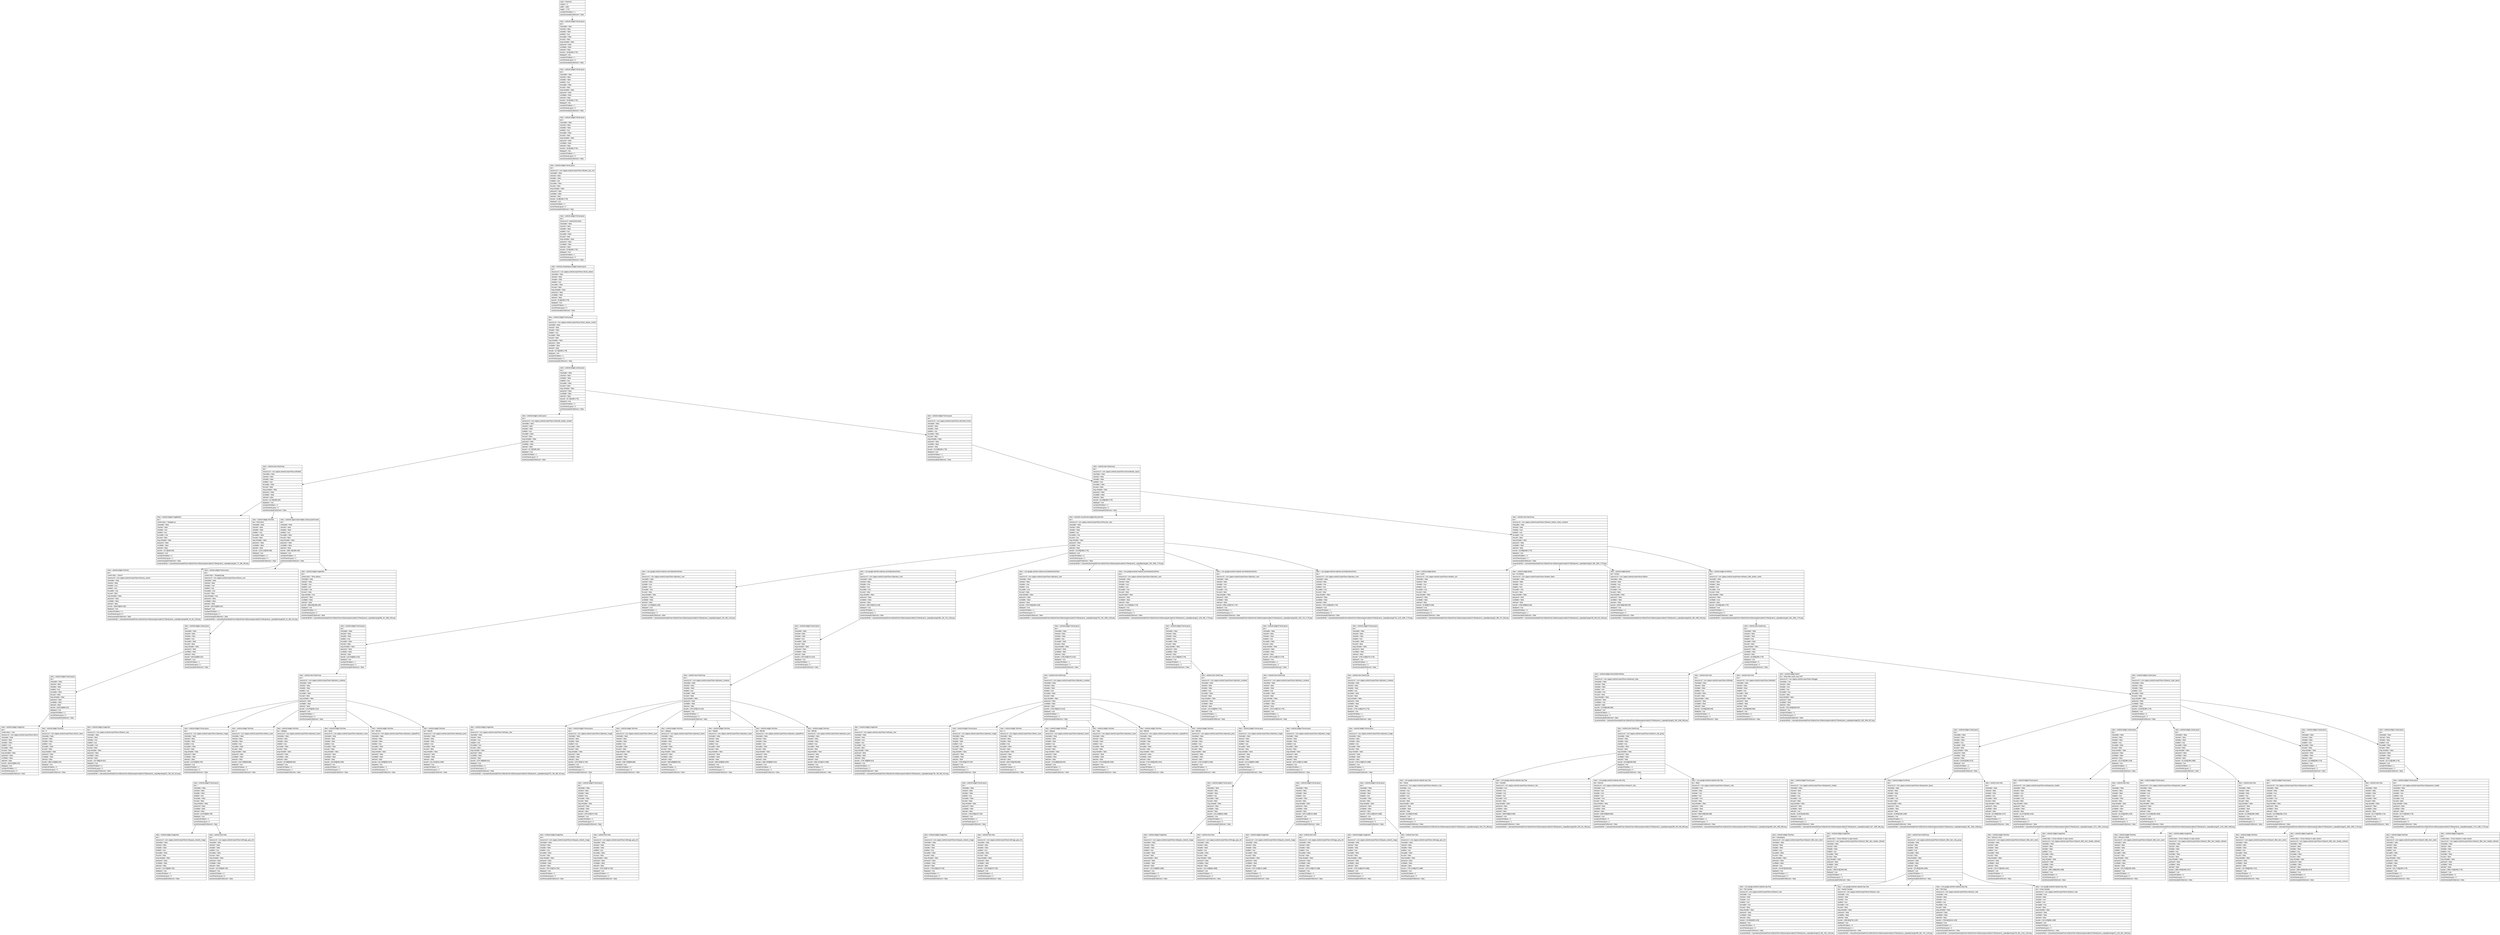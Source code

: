 digraph Layout {

	node [shape=record fontname=Arial];

	0	[label="{class = hierarchy\l|rotation = 0\l|width = 1080\l|height = 1776\l|numberOfChildren = 1\l|eventGeneratedOnElement = false \l}"]
	1	[label="{class = android.widget.FrameLayout\l|text = \l|checkable = false\l|checked = false\l|clickable = false\l|enabled = true\l|focusable = false\l|focused = false\l|long-clickable = false\l|password = false\l|scrollable = false\l|selected = false\l|bounds = [0,0][1080,1776]\l|displayed = true\l|numberOfChildren = 1\l|numInParentLayout = 0\l|eventGeneratedOnElement = false \l}"]
	2	[label="{class = android.widget.FrameLayout\l|text = \l|checkable = false\l|checked = false\l|clickable = false\l|enabled = true\l|focusable = false\l|focused = false\l|long-clickable = false\l|password = false\l|scrollable = false\l|selected = false\l|bounds = [0,0][1080,1776]\l|displayed = true\l|numberOfChildren = 1\l|numInParentLayout = 0\l|eventGeneratedOnElement = false \l}"]
	3	[label="{class = android.widget.FrameLayout\l|text = \l|checkable = false\l|checked = false\l|clickable = false\l|enabled = true\l|focusable = false\l|focused = false\l|long-clickable = false\l|password = false\l|scrollable = false\l|selected = false\l|bounds = [0,0][1080,1776]\l|displayed = true\l|numberOfChildren = 1\l|numInParentLayout = 0\l|eventGeneratedOnElement = false \l}"]
	4	[label="{class = android.widget.FrameLayout\l|text = \l|resource-id = com.zappos.android.sixpmFlavor:id/action_bar_root\l|checkable = false\l|checked = false\l|clickable = false\l|enabled = true\l|focusable = false\l|focused = false\l|long-clickable = false\l|password = false\l|scrollable = false\l|selected = false\l|bounds = [0,0][1080,1776]\l|displayed = true\l|numberOfChildren = 1\l|numInParentLayout = 0\l|eventGeneratedOnElement = false \l}"]
	5	[label="{class = android.widget.FrameLayout\l|text = \l|resource-id = android:id/content\l|checkable = false\l|checked = false\l|clickable = false\l|enabled = true\l|focusable = false\l|focused = false\l|long-clickable = false\l|password = false\l|scrollable = false\l|selected = false\l|bounds = [0,0][1080,1776]\l|displayed = true\l|numberOfChildren = 1\l|numInParentLayout = 0\l|eventGeneratedOnElement = false \l}"]
	6	[label="{class = androidx.drawerlayout.widget.DrawerLayout\l|text = \l|resource-id = com.zappos.android.sixpmFlavor:id/cart_drawer\l|checkable = false\l|checked = false\l|clickable = false\l|enabled = true\l|focusable = false\l|focused = false\l|long-clickable = false\l|password = false\l|scrollable = false\l|selected = false\l|bounds = [0,0][1080,1776]\l|displayed = true\l|numberOfChildren = 1\l|numInParentLayout = 0\l|eventGeneratedOnElement = false \l}"]
	7	[label="{class = android.widget.FrameLayout\l|text = \l|resource-id = com.zappos.android.sixpmFlavor:id/cart_drawer_content\l|checkable = false\l|checked = false\l|clickable = false\l|enabled = true\l|focusable = false\l|focused = false\l|long-clickable = false\l|password = false\l|scrollable = false\l|selected = false\l|bounds = [0,72][1080,1776]\l|displayed = true\l|numberOfChildren = 1\l|numInParentLayout = 0\l|eventGeneratedOnElement = false \l}"]
	8	[label="{class = android.widget.LinearLayout\l|text = \l|checkable = false\l|checked = false\l|clickable = false\l|enabled = true\l|focusable = false\l|focused = false\l|long-clickable = false\l|password = false\l|scrollable = false\l|selected = false\l|bounds = [0,72][1080,1776]\l|displayed = true\l|numberOfChildren = 2\l|numInParentLayout = 0\l|eventGeneratedOnElement = false \l}"]
	9	[label="{class = android.widget.LinearLayout\l|text = \l|resource-id = com.zappos.android.sixpmFlavor:id/simple_toolbar_includer\l|checkable = false\l|checked = false\l|clickable = false\l|enabled = true\l|focusable = false\l|focused = false\l|long-clickable = false\l|password = false\l|scrollable = false\l|selected = false\l|bounds = [0,72][1080,240]\l|displayed = true\l|numberOfChildren = 1\l|numInParentLayout = 0\l|eventGeneratedOnElement = false \l}"]
	10	[label="{class = android.widget.FrameLayout\l|text = \l|resource-id = com.zappos.android.sixpmFlavor:id/content_frame\l|checkable = false\l|checked = false\l|clickable = false\l|enabled = true\l|focusable = false\l|focused = false\l|long-clickable = false\l|password = false\l|scrollable = false\l|selected = false\l|bounds = [0,240][1080,1776]\l|displayed = true\l|numberOfChildren = 1\l|numInParentLayout = 0\l|eventGeneratedOnElement = false \l}"]
	11	[label="{class = android.view.ViewGroup\l|text = \l|resource-id = com.zappos.android.sixpmFlavor:id/toolbar\l|checkable = false\l|checked = false\l|clickable = false\l|enabled = true\l|focusable = false\l|focused = false\l|long-clickable = false\l|password = false\l|scrollable = false\l|selected = false\l|bounds = [0,72][1080,240]\l|displayed = true\l|numberOfChildren = 3\l|numInParentLayout = 0\l|eventGeneratedOnElement = false \l}"]
	12	[label="{class = android.view.ViewGroup\l|text = \l|resource-id = com.zappos.android.sixpmFlavor:id/coordinator_layout\l|checkable = false\l|checked = false\l|clickable = false\l|enabled = true\l|focusable = false\l|focused = false\l|long-clickable = false\l|password = false\l|scrollable = false\l|selected = false\l|bounds = [0,240][1080,1776]\l|displayed = true\l|numberOfChildren = 2\l|numInParentLayout = 0\l|eventGeneratedOnElement = false \l}"]
	13	[label="{class = android.widget.ImageButton\l|text = \l|content-desc = Navigate up\l|checkable = false\l|checked = false\l|clickable = true\l|enabled = true\l|focusable = true\l|focused = false\l|long-clickable = false\l|password = false\l|scrollable = false\l|selected = false\l|bounds = [0,72][168,240]\l|displayed = true\l|numberOfChildren = 0\l|numInParentLayout = 0\l|eventGeneratedOnElement = false \l|screenshotPath = \Users\arthu\Downloads\Final-Artifacts\Final-Artifacts\output\models\15-Filter\dynamic_output\6pm/pngs/0_72_168_240.png\l}"]
	14	[label="{class = android.widget.TextView\l|text = 9110 items\l|checkable = false\l|checked = false\l|clickable = false\l|enabled = true\l|focusable = false\l|focused = false\l|long-clickable = false\l|password = false\l|scrollable = false\l|selected = false\l|bounds = [216,123][456,188]\l|displayed = true\l|numberOfChildren = 0\l|numInParentLayout = 0\l|eventGeneratedOnElement = false \l}"]
	15	[label="{class = androidx.appcompat.widget.LinearLayoutCompat\l|text = \l|checkable = false\l|checked = false\l|clickable = false\l|enabled = true\l|focusable = false\l|focused = false\l|long-clickable = false\l|password = false\l|scrollable = false\l|selected = false\l|bounds = [666,72][1080,240]\l|displayed = true\l|numberOfChildren = 3\l|numInParentLayout = 0\l|eventGeneratedOnElement = false \l}"]
	16	[label="{class = androidx.recyclerview.widget.RecyclerView\l|text = \l|resource-id = com.zappos.android.sixpmFlavor:id/recycler_view\l|checkable = false\l|checked = false\l|clickable = false\l|enabled = true\l|focusable = true\l|focused = true\l|long-clickable = false\l|password = false\l|scrollable = true\l|selected = false\l|bounds = [0,240][1080,1776]\l|displayed = true\l|numberOfChildren = 6\l|numInParentLayout = 0\l|eventGeneratedOnElement = false \l|screenshotPath = \Users\arthu\Downloads\Final-Artifacts\Final-Artifacts\output\models\15-Filter\dynamic_output\6pm/pngs/0_240_1080_1776.png\l}"]
	17	[label="{class = android.view.ViewGroup\l|text = \l|resource-id = com.zappos.android.sixpmFlavor:id/search_bottom_sheet_container\l|checkable = false\l|checked = false\l|clickable = true\l|enabled = true\l|focusable = true\l|focused = false\l|long-clickable = false\l|password = false\l|scrollable = false\l|selected = false\l|bounds = [0,396][1080,1776]\l|displayed = true\l|numberOfChildren = 4\l|numInParentLayout = 0\l|eventGeneratedOnElement = false \l|screenshotPath = \Users\arthu\Downloads\Final-Artifacts\Final-Artifacts\output\models\15-Filter\dynamic_output\6pm/pngs/0_396_1080_1776.png\l}"]
	18	[label="{class = android.widget.TextView\l|text = \l|content-desc = Search\l|resource-id = com.zappos.android.sixpmFlavor:id/menu_search\l|checkable = false\l|checked = false\l|clickable = true\l|enabled = true\l|focusable = true\l|focused = false\l|long-clickable = false\l|password = false\l|scrollable = false\l|selected = false\l|bounds = [666,84][810,228]\l|displayed = true\l|numberOfChildren = 0\l|numInParentLayout = 0\l|eventGeneratedOnElement = false \l|screenshotPath = \Users\arthu\Downloads\Final-Artifacts\Final-Artifacts\output\models\15-Filter\dynamic_output\6pm/pngs/666_84_810_228.png\l}"]
	19	[label="{class = android.widget.FrameLayout\l|text = \l|content-desc = Shopping bag\l|resource-id = com.zappos.android.sixpmFlavor:id/menu_cart\l|checkable = false\l|checked = false\l|clickable = true\l|enabled = true\l|focusable = true\l|focused = false\l|long-clickable = true\l|password = false\l|scrollable = false\l|selected = false\l|bounds = [810,81][960,231]\l|displayed = true\l|numberOfChildren = 1\l|numInParentLayout = 0\l|eventGeneratedOnElement = false \l|screenshotPath = \Users\arthu\Downloads\Final-Artifacts\Final-Artifacts\output\models\15-Filter\dynamic_output\6pm/pngs/810_81_960_231.png\l}"]
	20	[label="{class = android.widget.ImageView\l|text = \l|content-desc = More options\l|checkable = false\l|checked = false\l|clickable = true\l|enabled = true\l|focusable = true\l|focused = false\l|long-clickable = true\l|password = false\l|scrollable = false\l|selected = false\l|bounds = [960,84][1080,228]\l|displayed = true\l|numberOfChildren = 0\l|numInParentLayout = 0\l|eventGeneratedOnElement = false \l|screenshotPath = \Users\arthu\Downloads\Final-Artifacts\Final-Artifacts\output\models\15-Filter\dynamic_output\6pm/pngs/960_84_1080_228.png\l}"]
	21	[label="{class = com.google.android.material.card.MaterialCardView\l|text = \l|resource-id = com.zappos.android.sixpmFlavor:id/product_card\l|checkable = false\l|checked = false\l|clickable = true\l|enabled = true\l|focusable = true\l|focused = false\l|long-clickable = false\l|password = false\l|scrollable = false\l|selected = false\l|bounds = [0,240][360,1135]\l|displayed = true\l|numberOfChildren = 1\l|numInParentLayout = 0\l|eventGeneratedOnElement = false \l|screenshotPath = \Users\arthu\Downloads\Final-Artifacts\Final-Artifacts\output\models\15-Filter\dynamic_output\6pm/pngs/0_240_360_1135.png\l}"]
	22	[label="{class = com.google.android.material.card.MaterialCardView\l|text = \l|resource-id = com.zappos.android.sixpmFlavor:id/product_card\l|checkable = false\l|checked = false\l|clickable = true\l|enabled = true\l|focusable = true\l|focused = false\l|long-clickable = false\l|password = false\l|scrollable = false\l|selected = false\l|bounds = [360,240][720,1135]\l|displayed = true\l|numberOfChildren = 1\l|numInParentLayout = 1\l|eventGeneratedOnElement = false \l|screenshotPath = \Users\arthu\Downloads\Final-Artifacts\Final-Artifacts\output\models\15-Filter\dynamic_output\6pm/pngs/360_240_720_1135.png\l}"]
	23	[label="{class = com.google.android.material.card.MaterialCardView\l|text = \l|resource-id = com.zappos.android.sixpmFlavor:id/product_card\l|checkable = false\l|checked = false\l|clickable = true\l|enabled = true\l|focusable = true\l|focused = false\l|long-clickable = false\l|password = false\l|scrollable = false\l|selected = false\l|bounds = [720,240][1080,1135]\l|displayed = true\l|numberOfChildren = 1\l|numInParentLayout = 2\l|eventGeneratedOnElement = false \l|screenshotPath = \Users\arthu\Downloads\Final-Artifacts\Final-Artifacts\output\models\15-Filter\dynamic_output\6pm/pngs/720_240_1080_1135.png\l}"]
	24	[label="{class = com.google.android.material.card.MaterialCardView\l|text = \l|resource-id = com.zappos.android.sixpmFlavor:id/product_card\l|checkable = false\l|checked = false\l|clickable = true\l|enabled = true\l|focusable = true\l|focused = false\l|long-clickable = false\l|password = false\l|scrollable = false\l|selected = false\l|bounds = [0,1135][360,1776]\l|displayed = true\l|numberOfChildren = 1\l|numInParentLayout = 3\l|eventGeneratedOnElement = false \l|screenshotPath = \Users\arthu\Downloads\Final-Artifacts\Final-Artifacts\output\models\15-Filter\dynamic_output\6pm/pngs/0_1135_360_1776.png\l}"]
	25	[label="{class = com.google.android.material.card.MaterialCardView\l|text = \l|resource-id = com.zappos.android.sixpmFlavor:id/product_card\l|checkable = false\l|checked = false\l|clickable = true\l|enabled = true\l|focusable = true\l|focused = false\l|long-clickable = false\l|password = false\l|scrollable = false\l|selected = false\l|bounds = [360,1135][720,1776]\l|displayed = true\l|numberOfChildren = 1\l|numInParentLayout = 4\l|eventGeneratedOnElement = false \l|screenshotPath = \Users\arthu\Downloads\Final-Artifacts\Final-Artifacts\output\models\15-Filter\dynamic_output\6pm/pngs/360_1135_720_1776.png\l}"]
	26	[label="{class = com.google.android.material.card.MaterialCardView\l|text = \l|resource-id = com.zappos.android.sixpmFlavor:id/product_card\l|checkable = false\l|checked = false\l|clickable = true\l|enabled = true\l|focusable = true\l|focused = false\l|long-clickable = false\l|password = false\l|scrollable = false\l|selected = false\l|bounds = [720,1135][1080,1776]\l|displayed = true\l|numberOfChildren = 1\l|numInParentLayout = 5\l|eventGeneratedOnElement = false \l|screenshotPath = \Users\arthu\Downloads\Final-Artifacts\Final-Artifacts\output\models\15-Filter\dynamic_output\6pm/pngs/720_1135_1080_1776.png\l}"]
	27	[label="{class = android.widget.Button\l|text = SORT\l|resource-id = com.zappos.android.sixpmFlavor:id/select_sort\l|checkable = false\l|checked = false\l|clickable = true\l|enabled = true\l|focusable = true\l|focused = false\l|long-clickable = false\l|password = false\l|scrollable = false\l|selected = false\l|bounds = [0,396][270,546]\l|displayed = true\l|numberOfChildren = 0\l|numInParentLayout = 0\l|eventGeneratedOnElement = false \l|screenshotPath = \Users\arthu\Downloads\Final-Artifacts\Final-Artifacts\output\models\15-Filter\dynamic_output\6pm/pngs/0_396_270_546.png\l}"]
	28	[label="{class = android.widget.Button\l|text = FILTER(3)\l|resource-id = com.zappos.android.sixpmFlavor:id/select_filters\l|checkable = false\l|checked = false\l|clickable = true\l|enabled = true\l|focusable = true\l|focused = false\l|long-clickable = false\l|password = false\l|scrollable = false\l|selected = false\l|bounds = [448,396][816,546]\l|displayed = true\l|numberOfChildren = 0\l|numInParentLayout = 1\l|eventGeneratedOnElement = false \l|screenshotPath = \Users\arthu\Downloads\Final-Artifacts\Final-Artifacts\output\models\15-Filter\dynamic_output\6pm/pngs/448_396_816_546.png\l}"]
	29	[label="{class = android.widget.Button\l|text = DONE\l|resource-id = com.zappos.android.sixpmFlavor:id/done\l|checkable = false\l|checked = false\l|clickable = true\l|enabled = true\l|focusable = true\l|focused = false\l|long-clickable = false\l|password = false\l|scrollable = false\l|selected = false\l|bounds = [816,396][1080,540]\l|displayed = true\l|numberOfChildren = 0\l|numInParentLayout = 2\l|eventGeneratedOnElement = false \l|screenshotPath = \Users\arthu\Downloads\Final-Artifacts\Final-Artifacts\output\models\15-Filter\dynamic_output\6pm/pngs/816_396_1080_540.png\l}"]
	30	[label="{class = android.widget.ScrollView\l|text = \l|resource-id = com.zappos.android.sixpmFlavor:id/search_filter_bottom_sheet\l|checkable = false\l|checked = false\l|clickable = false\l|enabled = true\l|focusable = true\l|focused = false\l|long-clickable = false\l|password = false\l|scrollable = true\l|selected = false\l|bounds = [0,546][1080,1776]\l|displayed = true\l|numberOfChildren = 1\l|numInParentLayout = 0\l|eventGeneratedOnElement = false \l|screenshotPath = \Users\arthu\Downloads\Final-Artifacts\Final-Artifacts\output\models\15-Filter\dynamic_output\6pm/pngs/0_546_1080_1776.png\l}"]
	31	[label="{class = android.widget.LinearLayout\l|text = \l|checkable = false\l|checked = false\l|clickable = false\l|enabled = true\l|focusable = false\l|focused = false\l|long-clickable = false\l|password = false\l|scrollable = false\l|selected = false\l|bounds = [810,81][960,231]\l|displayed = true\l|numberOfChildren = 1\l|numInParentLayout = 0\l|eventGeneratedOnElement = false \l}"]
	32	[label="{class = android.widget.FrameLayout\l|text = \l|checkable = false\l|checked = false\l|clickable = false\l|enabled = true\l|focusable = false\l|focused = false\l|long-clickable = false\l|password = false\l|scrollable = false\l|selected = false\l|bounds = [10,253][350,1122]\l|displayed = true\l|numberOfChildren = 1\l|numInParentLayout = 0\l|eventGeneratedOnElement = false \l}"]
	33	[label="{class = android.widget.FrameLayout\l|text = \l|checkable = false\l|checked = false\l|clickable = false\l|enabled = true\l|focusable = false\l|focused = false\l|long-clickable = false\l|password = false\l|scrollable = false\l|selected = false\l|bounds = [370,253][710,1122]\l|displayed = true\l|numberOfChildren = 1\l|numInParentLayout = 0\l|eventGeneratedOnElement = false \l}"]
	34	[label="{class = android.widget.FrameLayout\l|text = \l|checkable = false\l|checked = false\l|clickable = false\l|enabled = true\l|focusable = false\l|focused = false\l|long-clickable = false\l|password = false\l|scrollable = false\l|selected = false\l|bounds = [730,253][1070,1122]\l|displayed = true\l|numberOfChildren = 1\l|numInParentLayout = 0\l|eventGeneratedOnElement = false \l}"]
	35	[label="{class = android.widget.FrameLayout\l|text = \l|checkable = false\l|checked = false\l|clickable = false\l|enabled = true\l|focusable = false\l|focused = false\l|long-clickable = false\l|password = false\l|scrollable = false\l|selected = false\l|bounds = [10,1148][350,1776]\l|displayed = true\l|numberOfChildren = 1\l|numInParentLayout = 0\l|eventGeneratedOnElement = false \l}"]
	36	[label="{class = android.widget.FrameLayout\l|text = \l|checkable = false\l|checked = false\l|clickable = false\l|enabled = true\l|focusable = false\l|focused = false\l|long-clickable = false\l|password = false\l|scrollable = false\l|selected = false\l|bounds = [370,1148][710,1776]\l|displayed = true\l|numberOfChildren = 1\l|numInParentLayout = 0\l|eventGeneratedOnElement = false \l}"]
	37	[label="{class = android.widget.FrameLayout\l|text = \l|checkable = false\l|checked = false\l|clickable = false\l|enabled = true\l|focusable = false\l|focused = false\l|long-clickable = false\l|password = false\l|scrollable = false\l|selected = false\l|bounds = [730,1148][1070,1776]\l|displayed = true\l|numberOfChildren = 1\l|numInParentLayout = 0\l|eventGeneratedOnElement = false \l}"]
	38	[label="{class = android.view.ViewGroup\l|text = \l|checkable = false\l|checked = false\l|clickable = false\l|enabled = true\l|focusable = false\l|focused = false\l|long-clickable = false\l|password = false\l|scrollable = false\l|selected = false\l|bounds = [0,546][1080,1776]\l|displayed = true\l|numberOfChildren = 5\l|numInParentLayout = 0\l|eventGeneratedOnElement = false \l}"]
	39	[label="{class = android.widget.FrameLayout\l|text = \l|checkable = false\l|checked = false\l|clickable = false\l|enabled = true\l|focusable = false\l|focused = false\l|long-clickable = false\l|password = false\l|scrollable = false\l|selected = false\l|bounds = [810,81][960,231]\l|displayed = true\l|numberOfChildren = 2\l|numInParentLayout = 0\l|eventGeneratedOnElement = false \l}"]
	40	[label="{class = android.view.ViewGroup\l|text = \l|resource-id = com.zappos.android.sixpmFlavor:id/product_container\l|checkable = false\l|checked = false\l|clickable = false\l|enabled = true\l|focusable = false\l|focused = false\l|long-clickable = false\l|password = false\l|scrollable = false\l|selected = false\l|bounds = [10,253][350,1122]\l|displayed = true\l|numberOfChildren = 7\l|numInParentLayout = 0\l|eventGeneratedOnElement = false \l}"]
	41	[label="{class = android.view.ViewGroup\l|text = \l|resource-id = com.zappos.android.sixpmFlavor:id/product_container\l|checkable = false\l|checked = false\l|clickable = false\l|enabled = true\l|focusable = false\l|focused = false\l|long-clickable = false\l|password = false\l|scrollable = false\l|selected = false\l|bounds = [370,253][710,1122]\l|displayed = true\l|numberOfChildren = 7\l|numInParentLayout = 0\l|eventGeneratedOnElement = false \l}"]
	42	[label="{class = android.view.ViewGroup\l|text = \l|resource-id = com.zappos.android.sixpmFlavor:id/product_container\l|checkable = false\l|checked = false\l|clickable = false\l|enabled = true\l|focusable = false\l|focused = false\l|long-clickable = false\l|password = false\l|scrollable = false\l|selected = false\l|bounds = [730,253][1070,1122]\l|displayed = true\l|numberOfChildren = 7\l|numInParentLayout = 0\l|eventGeneratedOnElement = false \l}"]
	43	[label="{class = android.view.ViewGroup\l|text = \l|resource-id = com.zappos.android.sixpmFlavor:id/product_container\l|checkable = false\l|checked = false\l|clickable = false\l|enabled = true\l|focusable = false\l|focused = false\l|long-clickable = false\l|password = false\l|scrollable = false\l|selected = false\l|bounds = [10,1148][350,1776]\l|displayed = true\l|numberOfChildren = 1\l|numInParentLayout = 0\l|eventGeneratedOnElement = false \l}"]
	44	[label="{class = android.view.ViewGroup\l|text = \l|resource-id = com.zappos.android.sixpmFlavor:id/product_container\l|checkable = false\l|checked = false\l|clickable = false\l|enabled = true\l|focusable = false\l|focused = false\l|long-clickable = false\l|password = false\l|scrollable = false\l|selected = false\l|bounds = [370,1148][710,1776]\l|displayed = true\l|numberOfChildren = 1\l|numInParentLayout = 0\l|eventGeneratedOnElement = false \l}"]
	45	[label="{class = android.view.ViewGroup\l|text = \l|resource-id = com.zappos.android.sixpmFlavor:id/product_container\l|checkable = false\l|checked = false\l|clickable = false\l|enabled = true\l|focusable = false\l|focused = false\l|long-clickable = false\l|password = false\l|scrollable = false\l|selected = false\l|bounds = [730,1148][1070,1776]\l|displayed = true\l|numberOfChildren = 1\l|numInParentLayout = 0\l|eventGeneratedOnElement = false \l}"]
	46	[label="{class = android.widget.HorizontalScrollView\l|text = \l|resource-id = com.zappos.android.sixpmFlavor:id/selected_chips\l|checkable = false\l|checked = false\l|clickable = false\l|enabled = true\l|focusable = true\l|focused = false\l|long-clickable = false\l|password = false\l|scrollable = true\l|selected = false\l|bounds = [0,546][1080,690]\l|displayed = true\l|numberOfChildren = 1\l|numInParentLayout = 0\l|eventGeneratedOnElement = false \l|screenshotPath = \Users\arthu\Downloads\Final-Artifacts\Final-Artifacts\output\models\15-Filter\dynamic_output\6pm/pngs/0_546_1080_690.png\l}"]
	47	[label="{class = android.view.View\l|text = \l|resource-id = com.zappos.android.sixpmFlavor:id/divider\l|checkable = false\l|checked = false\l|clickable = false\l|enabled = true\l|focusable = false\l|focused = false\l|long-clickable = false\l|password = false\l|scrollable = false\l|selected = false\l|bounds = [0,546][1080,549]\l|displayed = true\l|numberOfChildren = 0\l|numInParentLayout = 0\l|eventGeneratedOnElement = false \l}"]
	48	[label="{class = android.view.View\l|text = \l|resource-id = com.zappos.android.sixpmFlavor:id/divider1\l|checkable = false\l|checked = false\l|clickable = false\l|enabled = true\l|focusable = false\l|focused = false\l|long-clickable = false\l|password = false\l|scrollable = false\l|selected = false\l|bounds = [0,690][1080,693]\l|displayed = true\l|numberOfChildren = 0\l|numInParentLayout = 1\l|eventGeneratedOnElement = false \l}"]
	49	[label="{class = android.widget.Switch\l|text = Show filter result count OFF\l|resource-id = com.zappos.android.sixpmFlavor:id/toggle\l|checkable = true\l|checked = false\l|clickable = true\l|enabled = true\l|focusable = true\l|focused = false\l|long-clickable = false\l|password = false\l|scrollable = false\l|selected = false\l|bounds = [512,693][1080,837]\l|displayed = true\l|numberOfChildren = 0\l|numInParentLayout = 0\l|eventGeneratedOnElement = false \l|screenshotPath = \Users\arthu\Downloads\Final-Artifacts\Final-Artifacts\output\models\15-Filter\dynamic_output\6pm/pngs/512_693_1080_837.png\l}"]
	50	[label="{class = android.widget.LinearLayout\l|text = \l|resource-id = com.zappos.android.sixpmFlavor:id/search_chips_layout\l|checkable = false\l|checked = false\l|clickable = false\l|enabled = true\l|focusable = false\l|focused = false\l|long-clickable = false\l|password = false\l|scrollable = false\l|selected = false\l|bounds = [0,837][1080,1776]\l|displayed = true\l|numberOfChildren = 5\l|numInParentLayout = 0\l|eventGeneratedOnElement = false \l}"]
	51	[label="{class = android.widget.ImageView\l|text = \l|content-desc = Cart\l|resource-id = com.zappos.android.sixpmFlavor:id/icon\l|checkable = false\l|checked = false\l|clickable = false\l|enabled = true\l|focusable = false\l|focused = false\l|long-clickable = false\l|password = false\l|scrollable = false\l|selected = false\l|bounds = [810,81][960,231]\l|displayed = true\l|numberOfChildren = 0\l|numInParentLayout = 0\l|eventGeneratedOnElement = false \l}"]
	52	[label="{class = android.widget.TextView\l|text = 0\l|resource-id = com.zappos.android.sixpmFlavor:id/num_items\l|checkable = false\l|checked = false\l|clickable = false\l|enabled = true\l|focusable = false\l|focused = false\l|long-clickable = false\l|password = false\l|scrollable = false\l|selected = false\l|bounds = [882,141][960,219]\l|displayed = true\l|numberOfChildren = 0\l|numInParentLayout = 0\l|eventGeneratedOnElement = false \l}"]
	53	[label="{class = android.widget.ImageView\l|text = \l|resource-id = com.zappos.android.sixpmFlavor:id/hearts_view\l|checkable = false\l|checked = false\l|clickable = true\l|enabled = true\l|focusable = true\l|focused = false\l|long-clickable = false\l|password = false\l|scrollable = false\l|selected = false\l|bounds = [10,768][125,912]\l|displayed = true\l|numberOfChildren = 0\l|numInParentLayout = 0\l|eventGeneratedOnElement = false \l|screenshotPath = \Users\arthu\Downloads\Final-Artifacts\Final-Artifacts\output\models\15-Filter\dynamic_output\6pm/pngs/10_768_125_912.png\l}"]
	54	[label="{class = android.widget.FrameLayout\l|text = \l|resource-id = com.zappos.android.sixpmFlavor:id/product_image\l|checkable = false\l|checked = false\l|clickable = false\l|enabled = true\l|focusable = false\l|focused = false\l|long-clickable = false\l|password = false\l|scrollable = false\l|selected = false\l|bounds = [10,253][350,793]\l|displayed = true\l|numberOfChildren = 1\l|numInParentLayout = 0\l|eventGeneratedOnElement = false \l}"]
	55	[label="{class = android.widget.TextView\l|text = 0\l|resource-id = com.zappos.android.sixpmFlavor:id/love_count\l|checkable = false\l|checked = false\l|clickable = false\l|enabled = true\l|focusable = false\l|focused = false\l|long-clickable = false\l|password = false\l|scrollable = false\l|selected = false\l|bounds = [124,793][338,886]\l|displayed = true\l|numberOfChildren = 0\l|numInParentLayout = 0\l|eventGeneratedOnElement = false \l}"]
	56	[label="{class = android.widget.TextView\l|text = Jellypop\l|resource-id = com.zappos.android.sixpmFlavor:id/product_brand\l|checkable = false\l|checked = false\l|clickable = false\l|enabled = true\l|focusable = false\l|focused = false\l|long-clickable = false\l|password = false\l|scrollable = false\l|selected = false\l|bounds = [22,886][338,943]\l|displayed = true\l|numberOfChildren = 0\l|numInParentLayout = 1\l|eventGeneratedOnElement = false \l}"]
	57	[label="{class = android.widget.TextView\l|text = Spritz\l|resource-id = com.zappos.android.sixpmFlavor:id/product_name\l|checkable = false\l|checked = false\l|clickable = false\l|enabled = true\l|focusable = false\l|focused = false\l|long-clickable = false\l|password = false\l|scrollable = false\l|selected = false\l|bounds = [22,943][338,1000]\l|displayed = true\l|numberOfChildren = 0\l|numInParentLayout = 2\l|eventGeneratedOnElement = false \l}"]
	58	[label="{class = android.widget.TextView\l|text = $44.99\l|resource-id = com.zappos.android.sixpmFlavor:id/product_originalPrice\l|checkable = false\l|checked = false\l|clickable = false\l|enabled = true\l|focusable = false\l|focused = false\l|long-clickable = false\l|password = false\l|scrollable = false\l|selected = false\l|bounds = [22,1000][338,1041]\l|displayed = true\l|numberOfChildren = 0\l|numInParentLayout = 3\l|eventGeneratedOnElement = false \l}"]
	59	[label="{class = android.widget.TextView\l|text = $26.99\l|resource-id = com.zappos.android.sixpmFlavor:id/product_price\l|checkable = false\l|checked = false\l|clickable = false\l|enabled = true\l|focusable = false\l|focused = false\l|long-clickable = false\l|password = false\l|scrollable = false\l|selected = false\l|bounds = [22,1041][153,1098]\l|displayed = true\l|numberOfChildren = 0\l|numInParentLayout = 4\l|eventGeneratedOnElement = false \l}"]
	60	[label="{class = android.widget.ImageView\l|text = \l|resource-id = com.zappos.android.sixpmFlavor:id/hearts_view\l|checkable = false\l|checked = false\l|clickable = true\l|enabled = true\l|focusable = true\l|focused = false\l|long-clickable = false\l|password = false\l|scrollable = false\l|selected = false\l|bounds = [370,768][485,912]\l|displayed = true\l|numberOfChildren = 0\l|numInParentLayout = 0\l|eventGeneratedOnElement = false \l|screenshotPath = \Users\arthu\Downloads\Final-Artifacts\Final-Artifacts\output\models\15-Filter\dynamic_output\6pm/pngs/370_768_485_912.png\l}"]
	61	[label="{class = android.widget.FrameLayout\l|text = \l|resource-id = com.zappos.android.sixpmFlavor:id/product_image\l|checkable = false\l|checked = false\l|clickable = false\l|enabled = true\l|focusable = false\l|focused = false\l|long-clickable = false\l|password = false\l|scrollable = false\l|selected = false\l|bounds = [370,253][710,793]\l|displayed = true\l|numberOfChildren = 1\l|numInParentLayout = 0\l|eventGeneratedOnElement = false \l}"]
	62	[label="{class = android.widget.TextView\l|text = 0\l|resource-id = com.zappos.android.sixpmFlavor:id/love_count\l|checkable = false\l|checked = false\l|clickable = false\l|enabled = true\l|focusable = false\l|focused = false\l|long-clickable = false\l|password = false\l|scrollable = false\l|selected = false\l|bounds = [484,793][698,886]\l|displayed = true\l|numberOfChildren = 0\l|numInParentLayout = 0\l|eventGeneratedOnElement = false \l}"]
	63	[label="{class = android.widget.TextView\l|text = Jellypop\l|resource-id = com.zappos.android.sixpmFlavor:id/product_brand\l|checkable = false\l|checked = false\l|clickable = false\l|enabled = true\l|focusable = false\l|focused = false\l|long-clickable = false\l|password = false\l|scrollable = false\l|selected = false\l|bounds = [382,886][698,943]\l|displayed = true\l|numberOfChildren = 0\l|numInParentLayout = 1\l|eventGeneratedOnElement = false \l}"]
	64	[label="{class = android.widget.TextView\l|text = Tallulah\l|resource-id = com.zappos.android.sixpmFlavor:id/product_name\l|checkable = false\l|checked = false\l|clickable = false\l|enabled = true\l|focusable = false\l|focused = false\l|long-clickable = false\l|password = false\l|scrollable = false\l|selected = false\l|bounds = [382,943][698,1000]\l|displayed = true\l|numberOfChildren = 0\l|numInParentLayout = 2\l|eventGeneratedOnElement = false \l}"]
	65	[label="{class = android.widget.TextView\l|text = $59.99\l|resource-id = com.zappos.android.sixpmFlavor:id/product_originalPrice\l|checkable = false\l|checked = false\l|clickable = false\l|enabled = true\l|focusable = false\l|focused = false\l|long-clickable = false\l|password = false\l|scrollable = false\l|selected = false\l|bounds = [382,1000][698,1041]\l|displayed = true\l|numberOfChildren = 0\l|numInParentLayout = 3\l|eventGeneratedOnElement = false \l}"]
	66	[label="{class = android.widget.TextView\l|text = $35.99\l|resource-id = com.zappos.android.sixpmFlavor:id/product_price\l|checkable = false\l|checked = false\l|clickable = false\l|enabled = true\l|focusable = false\l|focused = false\l|long-clickable = false\l|password = false\l|scrollable = false\l|selected = false\l|bounds = [382,1041][513,1098]\l|displayed = true\l|numberOfChildren = 0\l|numInParentLayout = 4\l|eventGeneratedOnElement = false \l}"]
	67	[label="{class = android.widget.ImageView\l|text = \l|resource-id = com.zappos.android.sixpmFlavor:id/hearts_view\l|checkable = false\l|checked = false\l|clickable = true\l|enabled = true\l|focusable = true\l|focused = false\l|long-clickable = false\l|password = false\l|scrollable = false\l|selected = false\l|bounds = [730,768][845,912]\l|displayed = true\l|numberOfChildren = 0\l|numInParentLayout = 0\l|eventGeneratedOnElement = false \l|screenshotPath = \Users\arthu\Downloads\Final-Artifacts\Final-Artifacts\output\models\15-Filter\dynamic_output\6pm/pngs/730_768_845_912.png\l}"]
	68	[label="{class = android.widget.FrameLayout\l|text = \l|resource-id = com.zappos.android.sixpmFlavor:id/product_image\l|checkable = false\l|checked = false\l|clickable = false\l|enabled = true\l|focusable = false\l|focused = false\l|long-clickable = false\l|password = false\l|scrollable = false\l|selected = false\l|bounds = [730,253][1070,793]\l|displayed = true\l|numberOfChildren = 1\l|numInParentLayout = 0\l|eventGeneratedOnElement = false \l}"]
	69	[label="{class = android.widget.TextView\l|text = 0\l|resource-id = com.zappos.android.sixpmFlavor:id/love_count\l|checkable = false\l|checked = false\l|clickable = false\l|enabled = true\l|focusable = false\l|focused = false\l|long-clickable = false\l|password = false\l|scrollable = false\l|selected = false\l|bounds = [844,793][1058,886]\l|displayed = true\l|numberOfChildren = 0\l|numInParentLayout = 0\l|eventGeneratedOnElement = false \l}"]
	70	[label="{class = android.widget.TextView\l|text = Jellypop\l|resource-id = com.zappos.android.sixpmFlavor:id/product_brand\l|checkable = false\l|checked = false\l|clickable = false\l|enabled = true\l|focusable = false\l|focused = false\l|long-clickable = false\l|password = false\l|scrollable = false\l|selected = false\l|bounds = [742,886][1058,943]\l|displayed = true\l|numberOfChildren = 0\l|numInParentLayout = 1\l|eventGeneratedOnElement = false \l}"]
	71	[label="{class = android.widget.TextView\l|text = Tyler\l|resource-id = com.zappos.android.sixpmFlavor:id/product_name\l|checkable = false\l|checked = false\l|clickable = false\l|enabled = true\l|focusable = false\l|focused = false\l|long-clickable = false\l|password = false\l|scrollable = false\l|selected = false\l|bounds = [742,943][1058,1000]\l|displayed = true\l|numberOfChildren = 0\l|numInParentLayout = 2\l|eventGeneratedOnElement = false \l}"]
	72	[label="{class = android.widget.TextView\l|text = $59.99\l|resource-id = com.zappos.android.sixpmFlavor:id/product_originalPrice\l|checkable = false\l|checked = false\l|clickable = false\l|enabled = true\l|focusable = false\l|focused = false\l|long-clickable = false\l|password = false\l|scrollable = false\l|selected = false\l|bounds = [742,1000][1058,1041]\l|displayed = true\l|numberOfChildren = 0\l|numInParentLayout = 3\l|eventGeneratedOnElement = false \l}"]
	73	[label="{class = android.widget.TextView\l|text = $35.99\l|resource-id = com.zappos.android.sixpmFlavor:id/product_price\l|checkable = false\l|checked = false\l|clickable = false\l|enabled = true\l|focusable = false\l|focused = false\l|long-clickable = false\l|password = false\l|scrollable = false\l|selected = false\l|bounds = [742,1041][873,1098]\l|displayed = true\l|numberOfChildren = 0\l|numInParentLayout = 4\l|eventGeneratedOnElement = false \l}"]
	74	[label="{class = android.widget.FrameLayout\l|text = \l|resource-id = com.zappos.android.sixpmFlavor:id/product_image\l|checkable = false\l|checked = false\l|clickable = false\l|enabled = true\l|focusable = false\l|focused = false\l|long-clickable = false\l|password = false\l|scrollable = false\l|selected = false\l|bounds = [10,1148][350,1688]\l|displayed = true\l|numberOfChildren = 1\l|numInParentLayout = 0\l|eventGeneratedOnElement = false \l}"]
	75	[label="{class = android.widget.FrameLayout\l|text = \l|resource-id = com.zappos.android.sixpmFlavor:id/product_image\l|checkable = false\l|checked = false\l|clickable = false\l|enabled = true\l|focusable = false\l|focused = false\l|long-clickable = false\l|password = false\l|scrollable = false\l|selected = false\l|bounds = [370,1148][710,1688]\l|displayed = true\l|numberOfChildren = 1\l|numInParentLayout = 0\l|eventGeneratedOnElement = false \l}"]
	76	[label="{class = android.widget.FrameLayout\l|text = \l|resource-id = com.zappos.android.sixpmFlavor:id/product_image\l|checkable = false\l|checked = false\l|clickable = false\l|enabled = true\l|focusable = false\l|focused = false\l|long-clickable = false\l|password = false\l|scrollable = false\l|selected = false\l|bounds = [730,1148][1070,1688]\l|displayed = true\l|numberOfChildren = 1\l|numInParentLayout = 0\l|eventGeneratedOnElement = false \l}"]
	77	[label="{class = android.view.ViewGroup\l|text = \l|resource-id = com.zappos.android.sixpmFlavor:id/search_chip_group\l|checkable = false\l|checked = false\l|clickable = false\l|enabled = true\l|focusable = false\l|focused = false\l|long-clickable = false\l|password = false\l|scrollable = false\l|selected = false\l|bounds = [0,546][1080,690]\l|displayed = true\l|numberOfChildren = 4\l|numInParentLayout = 0\l|eventGeneratedOnElement = false \l}"]
	78	[label="{class = android.widget.LinearLayout\l|text = \l|checkable = false\l|checked = false\l|clickable = false\l|enabled = true\l|focusable = false\l|focused = false\l|long-clickable = false\l|password = false\l|scrollable = false\l|selected = false\l|bounds = [0,837][1080,1272]\l|displayed = true\l|numberOfChildren = 3\l|numInParentLayout = 0\l|eventGeneratedOnElement = false \l}"]
	79	[label="{class = android.widget.LinearLayout\l|text = \l|checkable = false\l|checked = false\l|clickable = false\l|enabled = true\l|focusable = false\l|focused = false\l|long-clickable = false\l|password = false\l|scrollable = false\l|selected = false\l|bounds = [0,1272][1080,1419]\l|displayed = true\l|numberOfChildren = 2\l|numInParentLayout = 1\l|eventGeneratedOnElement = false \l}"]
	80	[label="{class = android.widget.LinearLayout\l|text = \l|checkable = false\l|checked = false\l|clickable = false\l|enabled = true\l|focusable = false\l|focused = false\l|long-clickable = false\l|password = false\l|scrollable = false\l|selected = false\l|bounds = [0,1419][1080,1566]\l|displayed = true\l|numberOfChildren = 2\l|numInParentLayout = 2\l|eventGeneratedOnElement = false \l}"]
	81	[label="{class = android.widget.LinearLayout\l|text = \l|checkable = false\l|checked = false\l|clickable = false\l|enabled = true\l|focusable = false\l|focused = false\l|long-clickable = false\l|password = false\l|scrollable = false\l|selected = false\l|bounds = [0,1566][1080,1713]\l|displayed = true\l|numberOfChildren = 2\l|numInParentLayout = 3\l|eventGeneratedOnElement = false \l}"]
	82	[label="{class = android.widget.LinearLayout\l|text = \l|checkable = false\l|checked = false\l|clickable = false\l|enabled = true\l|focusable = false\l|focused = false\l|long-clickable = false\l|password = false\l|scrollable = false\l|selected = false\l|bounds = [0,1713][1080,1776]\l|displayed = true\l|numberOfChildren = 1\l|numInParentLayout = 4\l|eventGeneratedOnElement = false \l}"]
	83	[label="{class = android.widget.FrameLayout\l|text = \l|checkable = false\l|checked = false\l|clickable = false\l|enabled = true\l|focusable = false\l|focused = false\l|long-clickable = false\l|password = false\l|scrollable = false\l|selected = false\l|bounds = [10,253][350,793]\l|displayed = true\l|numberOfChildren = 2\l|numInParentLayout = 0\l|eventGeneratedOnElement = false \l}"]
	84	[label="{class = android.widget.FrameLayout\l|text = \l|checkable = false\l|checked = false\l|clickable = false\l|enabled = true\l|focusable = false\l|focused = false\l|long-clickable = false\l|password = false\l|scrollable = false\l|selected = false\l|bounds = [370,253][710,793]\l|displayed = true\l|numberOfChildren = 2\l|numInParentLayout = 0\l|eventGeneratedOnElement = false \l}"]
	85	[label="{class = android.widget.FrameLayout\l|text = \l|checkable = false\l|checked = false\l|clickable = false\l|enabled = true\l|focusable = false\l|focused = false\l|long-clickable = false\l|password = false\l|scrollable = false\l|selected = false\l|bounds = [730,253][1070,793]\l|displayed = true\l|numberOfChildren = 2\l|numInParentLayout = 0\l|eventGeneratedOnElement = false \l}"]
	86	[label="{class = android.widget.FrameLayout\l|text = \l|checkable = false\l|checked = false\l|clickable = false\l|enabled = true\l|focusable = false\l|focused = false\l|long-clickable = false\l|password = false\l|scrollable = false\l|selected = false\l|bounds = [10,1148][350,1688]\l|displayed = true\l|numberOfChildren = 2\l|numInParentLayout = 0\l|eventGeneratedOnElement = false \l}"]
	87	[label="{class = android.widget.FrameLayout\l|text = \l|checkable = false\l|checked = false\l|clickable = false\l|enabled = true\l|focusable = false\l|focused = false\l|long-clickable = false\l|password = false\l|scrollable = false\l|selected = false\l|bounds = [370,1148][710,1688]\l|displayed = true\l|numberOfChildren = 2\l|numInParentLayout = 0\l|eventGeneratedOnElement = false \l}"]
	88	[label="{class = android.widget.FrameLayout\l|text = \l|checkable = false\l|checked = false\l|clickable = false\l|enabled = true\l|focusable = false\l|focused = false\l|long-clickable = false\l|password = false\l|scrollable = false\l|selected = false\l|bounds = [730,1148][1070,1688]\l|displayed = true\l|numberOfChildren = 2\l|numInParentLayout = 0\l|eventGeneratedOnElement = false \l}"]
	89	[label="{class = com.google.android.material.chip.Chip\l|text = Shoes\l|resource-id = com.zappos.android.sixpmFlavor:id/search_chip\l|checkable = true\l|checked = true\l|clickable = true\l|enabled = true\l|focusable = true\l|focused = false\l|long-clickable = false\l|password = false\l|scrollable = false\l|selected = false\l|bounds = [0,546][276,690]\l|displayed = true\l|numberOfChildren = 0\l|numInParentLayout = 0\l|eventGeneratedOnElement = false \l|screenshotPath = \Users\arthu\Downloads\Final-Artifacts\Final-Artifacts\output\models\15-Filter\dynamic_output\6pm/pngs/0_546_276_690.png\l}"]
	90	[label="{class = com.google.android.material.chip.Chip\l|text = Sandals\l|resource-id = com.zappos.android.sixpmFlavor:id/search_chip\l|checkable = true\l|checked = true\l|clickable = true\l|enabled = true\l|focusable = true\l|focused = false\l|long-clickable = false\l|password = false\l|scrollable = false\l|selected = false\l|bounds = [300,546][612,690]\l|displayed = true\l|numberOfChildren = 0\l|numInParentLayout = 1\l|eventGeneratedOnElement = false \l|screenshotPath = \Users\arthu\Downloads\Final-Artifacts\Final-Artifacts\output\models\15-Filter\dynamic_output\6pm/pngs/300_546_612_690.png\l}"]
	91	[label="{class = com.google.android.material.chip.Chip\l|text = Women\l|resource-id = com.zappos.android.sixpmFlavor:id/search_chip\l|checkable = true\l|checked = true\l|clickable = true\l|enabled = true\l|focusable = true\l|focused = false\l|long-clickable = false\l|password = false\l|scrollable = false\l|selected = false\l|bounds = [636,546][939,690]\l|displayed = true\l|numberOfChildren = 0\l|numInParentLayout = 2\l|eventGeneratedOnElement = false \l|screenshotPath = \Users\arthu\Downloads\Final-Artifacts\Final-Artifacts\output\models\15-Filter\dynamic_output\6pm/pngs/636_546_939_690.png\l}"]
	92	[label="{class = com.google.android.material.chip.Chip\l|text = Black\l|resource-id = com.zappos.android.sixpmFlavor:id/search_chip\l|checkable = true\l|checked = false\l|clickable = true\l|enabled = true\l|focusable = true\l|focused = false\l|long-clickable = false\l|password = false\l|scrollable = false\l|selected = false\l|bounds = [963,546][1080,690]\l|displayed = true\l|numberOfChildren = 0\l|numInParentLayout = 3\l|eventGeneratedOnElement = false \l|screenshotPath = \Users\arthu\Downloads\Final-Artifacts\Final-Artifacts\output\models\15-Filter\dynamic_output\6pm/pngs/963_546_1080_690.png\l}"]
	93	[label="{class = android.widget.FrameLayout\l|text = \l|resource-id = com.zappos.android.sixpmFlavor:id/expansion_header\l|checkable = false\l|checked = false\l|clickable = true\l|enabled = true\l|focusable = true\l|focused = false\l|long-clickable = false\l|password = false\l|scrollable = false\l|selected = true\l|bounds = [0,837][1080,981]\l|displayed = true\l|numberOfChildren = 2\l|numInParentLayout = 0\l|eventGeneratedOnElement = false \l|screenshotPath = \Users\arthu\Downloads\Final-Artifacts\Final-Artifacts\output\models\15-Filter\dynamic_output\6pm/pngs/0_837_1080_981.png\l}"]
	94	[label="{class = android.widget.ScrollView\l|text = \l|resource-id = com.zappos.android.sixpmFlavor:id/expansion_layout\l|checkable = false\l|checked = false\l|clickable = false\l|enabled = true\l|focusable = true\l|focused = false\l|long-clickable = false\l|password = false\l|scrollable = false\l|selected = false\l|bounds = [0,981][1080,1269]\l|displayed = true\l|numberOfChildren = 1\l|numInParentLayout = 0\l|eventGeneratedOnElement = false \l|screenshotPath = \Users\arthu\Downloads\Final-Artifacts\Final-Artifacts\output\models\15-Filter\dynamic_output\6pm/pngs/0_981_1080_1269.png\l}"]
	95	[label="{class = android.view.View\l|text = \l|checkable = false\l|checked = false\l|clickable = false\l|enabled = true\l|focusable = false\l|focused = false\l|long-clickable = false\l|password = false\l|scrollable = false\l|selected = false\l|bounds = [0,1269][1080,1272]\l|displayed = true\l|numberOfChildren = 0\l|numInParentLayout = 0\l|eventGeneratedOnElement = false \l}"]
	96	[label="{class = android.widget.FrameLayout\l|text = \l|resource-id = com.zappos.android.sixpmFlavor:id/expansion_header\l|checkable = false\l|checked = false\l|clickable = true\l|enabled = true\l|focusable = true\l|focused = false\l|long-clickable = false\l|password = false\l|scrollable = false\l|selected = false\l|bounds = [0,1272][1080,1416]\l|displayed = true\l|numberOfChildren = 2\l|numInParentLayout = 0\l|eventGeneratedOnElement = false \l|screenshotPath = \Users\arthu\Downloads\Final-Artifacts\Final-Artifacts\output\models\15-Filter\dynamic_output\6pm/pngs/0_1272_1080_1416.png\l}"]
	97	[label="{class = android.view.View\l|text = \l|checkable = false\l|checked = false\l|clickable = false\l|enabled = true\l|focusable = false\l|focused = false\l|long-clickable = false\l|password = false\l|scrollable = false\l|selected = false\l|bounds = [0,1416][1080,1419]\l|displayed = true\l|numberOfChildren = 0\l|numInParentLayout = 0\l|eventGeneratedOnElement = false \l}"]
	98	[label="{class = android.widget.FrameLayout\l|text = \l|resource-id = com.zappos.android.sixpmFlavor:id/expansion_header\l|checkable = false\l|checked = false\l|clickable = true\l|enabled = true\l|focusable = true\l|focused = false\l|long-clickable = false\l|password = false\l|scrollable = false\l|selected = false\l|bounds = [0,1419][1080,1563]\l|displayed = true\l|numberOfChildren = 2\l|numInParentLayout = 0\l|eventGeneratedOnElement = false \l|screenshotPath = \Users\arthu\Downloads\Final-Artifacts\Final-Artifacts\output\models\15-Filter\dynamic_output\6pm/pngs/0_1419_1080_1563.png\l}"]
	99	[label="{class = android.view.View\l|text = \l|checkable = false\l|checked = false\l|clickable = false\l|enabled = true\l|focusable = false\l|focused = false\l|long-clickable = false\l|password = false\l|scrollable = false\l|selected = false\l|bounds = [0,1563][1080,1566]\l|displayed = true\l|numberOfChildren = 0\l|numInParentLayout = 0\l|eventGeneratedOnElement = false \l}"]
	100	[label="{class = android.widget.FrameLayout\l|text = \l|resource-id = com.zappos.android.sixpmFlavor:id/expansion_header\l|checkable = false\l|checked = false\l|clickable = true\l|enabled = true\l|focusable = true\l|focused = false\l|long-clickable = false\l|password = false\l|scrollable = false\l|selected = false\l|bounds = [0,1566][1080,1710]\l|displayed = true\l|numberOfChildren = 2\l|numInParentLayout = 0\l|eventGeneratedOnElement = false \l|screenshotPath = \Users\arthu\Downloads\Final-Artifacts\Final-Artifacts\output\models\15-Filter\dynamic_output\6pm/pngs/0_1566_1080_1710.png\l}"]
	101	[label="{class = android.view.View\l|text = \l|checkable = false\l|checked = false\l|clickable = false\l|enabled = true\l|focusable = false\l|focused = false\l|long-clickable = false\l|password = false\l|scrollable = false\l|selected = false\l|bounds = [0,1710][1080,1713]\l|displayed = true\l|numberOfChildren = 0\l|numInParentLayout = 0\l|eventGeneratedOnElement = false \l}"]
	102	[label="{class = android.widget.FrameLayout\l|text = \l|resource-id = com.zappos.android.sixpmFlavor:id/expansion_header\l|checkable = false\l|checked = false\l|clickable = true\l|enabled = true\l|focusable = true\l|focused = false\l|long-clickable = false\l|password = false\l|scrollable = false\l|selected = false\l|bounds = [0,1713][1080,1776]\l|displayed = true\l|numberOfChildren = 2\l|numInParentLayout = 0\l|eventGeneratedOnElement = false \l|screenshotPath = \Users\arthu\Downloads\Final-Artifacts\Final-Artifacts\output\models\15-Filter\dynamic_output\6pm/pngs/0_1713_1080_1776.png\l}"]
	103	[label="{class = android.widget.ImageView\l|text = \l|resource-id = com.zappos.android.sixpmFlavor:id/square_network_image\l|checkable = false\l|checked = false\l|clickable = false\l|enabled = true\l|focusable = false\l|focused = false\l|long-clickable = false\l|password = false\l|scrollable = false\l|selected = false\l|bounds = [10,253][350,793]\l|displayed = true\l|numberOfChildren = 0\l|numInParentLayout = 0\l|eventGeneratedOnElement = false \l}"]
	104	[label="{class = android.view.View\l|text = \l|resource-id = com.zappos.android.sixpmFlavor:id/image_grey_tint\l|checkable = false\l|checked = false\l|clickable = false\l|enabled = true\l|focusable = false\l|focused = false\l|long-clickable = false\l|password = false\l|scrollable = false\l|selected = false\l|bounds = [10,253][350,793]\l|displayed = true\l|numberOfChildren = 0\l|numInParentLayout = 0\l|eventGeneratedOnElement = false \l}"]
	105	[label="{class = android.widget.ImageView\l|text = \l|resource-id = com.zappos.android.sixpmFlavor:id/square_network_image\l|checkable = false\l|checked = false\l|clickable = false\l|enabled = true\l|focusable = false\l|focused = false\l|long-clickable = false\l|password = false\l|scrollable = false\l|selected = false\l|bounds = [370,253][710,793]\l|displayed = true\l|numberOfChildren = 0\l|numInParentLayout = 0\l|eventGeneratedOnElement = false \l}"]
	106	[label="{class = android.view.View\l|text = \l|resource-id = com.zappos.android.sixpmFlavor:id/image_grey_tint\l|checkable = false\l|checked = false\l|clickable = false\l|enabled = true\l|focusable = false\l|focused = false\l|long-clickable = false\l|password = false\l|scrollable = false\l|selected = false\l|bounds = [370,253][710,793]\l|displayed = true\l|numberOfChildren = 0\l|numInParentLayout = 0\l|eventGeneratedOnElement = false \l}"]
	107	[label="{class = android.widget.ImageView\l|text = \l|resource-id = com.zappos.android.sixpmFlavor:id/square_network_image\l|checkable = false\l|checked = false\l|clickable = false\l|enabled = true\l|focusable = false\l|focused = false\l|long-clickable = false\l|password = false\l|scrollable = false\l|selected = false\l|bounds = [730,253][1070,793]\l|displayed = true\l|numberOfChildren = 0\l|numInParentLayout = 0\l|eventGeneratedOnElement = false \l}"]
	108	[label="{class = android.view.View\l|text = \l|resource-id = com.zappos.android.sixpmFlavor:id/image_grey_tint\l|checkable = false\l|checked = false\l|clickable = false\l|enabled = true\l|focusable = false\l|focused = false\l|long-clickable = false\l|password = false\l|scrollable = false\l|selected = false\l|bounds = [730,253][1070,793]\l|displayed = true\l|numberOfChildren = 0\l|numInParentLayout = 0\l|eventGeneratedOnElement = false \l}"]
	109	[label="{class = android.widget.ImageView\l|text = \l|resource-id = com.zappos.android.sixpmFlavor:id/square_network_image\l|checkable = false\l|checked = false\l|clickable = false\l|enabled = true\l|focusable = false\l|focused = false\l|long-clickable = false\l|password = false\l|scrollable = false\l|selected = false\l|bounds = [10,1148][350,1688]\l|displayed = true\l|numberOfChildren = 0\l|numInParentLayout = 0\l|eventGeneratedOnElement = false \l}"]
	110	[label="{class = android.view.View\l|text = \l|resource-id = com.zappos.android.sixpmFlavor:id/image_grey_tint\l|checkable = false\l|checked = false\l|clickable = false\l|enabled = true\l|focusable = false\l|focused = false\l|long-clickable = false\l|password = false\l|scrollable = false\l|selected = false\l|bounds = [10,1148][350,1688]\l|displayed = true\l|numberOfChildren = 0\l|numInParentLayout = 0\l|eventGeneratedOnElement = false \l}"]
	111	[label="{class = android.widget.ImageView\l|text = \l|resource-id = com.zappos.android.sixpmFlavor:id/square_network_image\l|checkable = false\l|checked = false\l|clickable = false\l|enabled = true\l|focusable = false\l|focused = false\l|long-clickable = false\l|password = false\l|scrollable = false\l|selected = false\l|bounds = [370,1148][710,1688]\l|displayed = true\l|numberOfChildren = 0\l|numInParentLayout = 0\l|eventGeneratedOnElement = false \l}"]
	112	[label="{class = android.view.View\l|text = \l|resource-id = com.zappos.android.sixpmFlavor:id/image_grey_tint\l|checkable = false\l|checked = false\l|clickable = false\l|enabled = true\l|focusable = false\l|focused = false\l|long-clickable = false\l|password = false\l|scrollable = false\l|selected = false\l|bounds = [370,1148][710,1688]\l|displayed = true\l|numberOfChildren = 0\l|numInParentLayout = 0\l|eventGeneratedOnElement = false \l}"]
	113	[label="{class = android.widget.ImageView\l|text = \l|resource-id = com.zappos.android.sixpmFlavor:id/square_network_image\l|checkable = false\l|checked = false\l|clickable = false\l|enabled = true\l|focusable = false\l|focused = false\l|long-clickable = false\l|password = false\l|scrollable = false\l|selected = false\l|bounds = [730,1148][1070,1688]\l|displayed = true\l|numberOfChildren = 0\l|numInParentLayout = 0\l|eventGeneratedOnElement = false \l}"]
	114	[label="{class = android.view.View\l|text = \l|resource-id = com.zappos.android.sixpmFlavor:id/image_grey_tint\l|checkable = false\l|checked = false\l|clickable = false\l|enabled = true\l|focusable = false\l|focused = false\l|long-clickable = false\l|password = false\l|scrollable = false\l|selected = false\l|bounds = [730,1148][1070,1688]\l|displayed = true\l|numberOfChildren = 0\l|numInParentLayout = 0\l|eventGeneratedOnElement = false \l}"]
	115	[label="{class = android.widget.TextView\l|text = Subcategory\l|resource-id = com.zappos.android.sixpmFlavor:id/search_filter_item_name\l|checkable = false\l|checked = false\l|clickable = false\l|enabled = true\l|focusable = false\l|focused = false\l|long-clickable = false\l|password = false\l|scrollable = false\l|selected = true\l|bounds = [24,837][1056,981]\l|displayed = true\l|numberOfChildren = 0\l|numInParentLayout = 0\l|eventGeneratedOnElement = false \l}"]
	116	[label="{class = android.widget.ImageView\l|text = \l|content-desc = Arrow indicator to open section\l|resource-id = com.zappos.android.sixpmFlavor:id/search_filter_item_header_indicator\l|checkable = false\l|checked = false\l|clickable = false\l|enabled = true\l|focusable = false\l|focused = false\l|long-clickable = false\l|password = false\l|scrollable = false\l|selected = true\l|bounds = [984,873][1056,945]\l|displayed = true\l|numberOfChildren = 0\l|numInParentLayout = 0\l|eventGeneratedOnElement = false \l}"]
	117	[label="{class = android.view.ViewGroup\l|text = \l|resource-id = com.zappos.android.sixpmFlavor:id/search_filter_item_chip_group\l|checkable = false\l|checked = false\l|clickable = false\l|enabled = true\l|focusable = false\l|focused = false\l|long-clickable = false\l|password = false\l|scrollable = false\l|selected = false\l|bounds = [24,981][1056,1269]\l|displayed = true\l|numberOfChildren = 4\l|numInParentLayout = 0\l|eventGeneratedOnElement = false \l}"]
	118	[label="{class = android.widget.TextView\l|text = Women's Size\l|resource-id = com.zappos.android.sixpmFlavor:id/search_filter_item_name\l|checkable = false\l|checked = false\l|clickable = false\l|enabled = true\l|focusable = false\l|focused = false\l|long-clickable = false\l|password = false\l|scrollable = false\l|selected = false\l|bounds = [24,1272][1056,1416]\l|displayed = true\l|numberOfChildren = 0\l|numInParentLayout = 0\l|eventGeneratedOnElement = false \l}"]
	119	[label="{class = android.widget.ImageView\l|text = \l|content-desc = Arrow indicator to open section\l|resource-id = com.zappos.android.sixpmFlavor:id/search_filter_item_header_indicator\l|checkable = false\l|checked = false\l|clickable = false\l|enabled = true\l|focusable = false\l|focused = false\l|long-clickable = false\l|password = false\l|scrollable = false\l|selected = false\l|bounds = [984,1308][1056,1380]\l|displayed = true\l|numberOfChildren = 0\l|numInParentLayout = 0\l|eventGeneratedOnElement = false \l}"]
	120	[label="{class = android.widget.TextView\l|text = Women's Width\l|resource-id = com.zappos.android.sixpmFlavor:id/search_filter_item_name\l|checkable = false\l|checked = false\l|clickable = false\l|enabled = true\l|focusable = false\l|focused = false\l|long-clickable = false\l|password = false\l|scrollable = false\l|selected = false\l|bounds = [24,1419][1056,1563]\l|displayed = true\l|numberOfChildren = 0\l|numInParentLayout = 0\l|eventGeneratedOnElement = false \l}"]
	121	[label="{class = android.widget.ImageView\l|text = \l|content-desc = Arrow indicator to open section\l|resource-id = com.zappos.android.sixpmFlavor:id/search_filter_item_header_indicator\l|checkable = false\l|checked = false\l|clickable = false\l|enabled = true\l|focusable = false\l|focused = false\l|long-clickable = false\l|password = false\l|scrollable = false\l|selected = false\l|bounds = [984,1455][1056,1527]\l|displayed = true\l|numberOfChildren = 0\l|numInParentLayout = 0\l|eventGeneratedOnElement = false \l}"]
	122	[label="{class = android.widget.TextView\l|text = Brand\l|resource-id = com.zappos.android.sixpmFlavor:id/search_filter_item_name\l|checkable = false\l|checked = false\l|clickable = false\l|enabled = true\l|focusable = false\l|focused = false\l|long-clickable = false\l|password = false\l|scrollable = false\l|selected = false\l|bounds = [24,1566][1056,1710]\l|displayed = true\l|numberOfChildren = 0\l|numInParentLayout = 0\l|eventGeneratedOnElement = false \l}"]
	123	[label="{class = android.widget.ImageView\l|text = \l|content-desc = Arrow indicator to open section\l|resource-id = com.zappos.android.sixpmFlavor:id/search_filter_item_header_indicator\l|checkable = false\l|checked = false\l|clickable = false\l|enabled = true\l|focusable = false\l|focused = false\l|long-clickable = false\l|password = false\l|scrollable = false\l|selected = false\l|bounds = [984,1602][1056,1674]\l|displayed = true\l|numberOfChildren = 0\l|numInParentLayout = 0\l|eventGeneratedOnElement = false \l}"]
	124	[label="{class = android.widget.TextView\l|text = Price\l|resource-id = com.zappos.android.sixpmFlavor:id/search_filter_item_name\l|checkable = false\l|checked = false\l|clickable = false\l|enabled = true\l|focusable = false\l|focused = false\l|long-clickable = false\l|password = false\l|scrollable = false\l|selected = false\l|bounds = [24,1713][1056,1776]\l|displayed = true\l|numberOfChildren = 0\l|numInParentLayout = 0\l|eventGeneratedOnElement = false \l}"]
	125	[label="{class = android.widget.ImageView\l|text = \l|content-desc = Arrow indicator to open section\l|resource-id = com.zappos.android.sixpmFlavor:id/search_filter_item_header_indicator\l|checkable = false\l|checked = false\l|clickable = false\l|enabled = true\l|focusable = false\l|focused = false\l|long-clickable = false\l|password = false\l|scrollable = false\l|selected = false\l|bounds = [984,1749][1056,1776]\l|displayed = true\l|numberOfChildren = 0\l|numInParentLayout = 0\l|eventGeneratedOnElement = false \l}"]
	126	[label="{class = com.google.android.material.chip.Chip\l|text = Flat Sandals\l|resource-id = com.zappos.android.sixpmFlavor:id/search_chip\l|checkable = true\l|checked = false\l|clickable = true\l|enabled = true\l|focusable = true\l|focused = false\l|long-clickable = false\l|password = false\l|scrollable = false\l|selected = false\l|bounds = [24,981][335,1125]\l|displayed = true\l|numberOfChildren = 0\l|numInParentLayout = 0\l|eventGeneratedOnElement = false \l|screenshotPath = \Users\arthu\Downloads\Final-Artifacts\Final-Artifacts\output\models\15-Filter\dynamic_output\6pm/pngs/24_981_335_1125.png\l}"]
	127	[label="{class = com.google.android.material.chip.Chip\l|text = Heeled Sandals\l|resource-id = com.zappos.android.sixpmFlavor:id/search_chip\l|checkable = true\l|checked = false\l|clickable = true\l|enabled = true\l|focusable = true\l|focused = false\l|long-clickable = false\l|password = false\l|scrollable = false\l|selected = false\l|bounds = [359,981][732,1125]\l|displayed = true\l|numberOfChildren = 0\l|numInParentLayout = 1\l|eventGeneratedOnElement = false \l|screenshotPath = \Users\arthu\Downloads\Final-Artifacts\Final-Artifacts\output\models\15-Filter\dynamic_output\6pm/pngs/359_981_732_1125.png\l}"]
	128	[label="{class = com.google.android.material.chip.Chip\l|text = Flip Flops\l|resource-id = com.zappos.android.sixpmFlavor:id/search_chip\l|checkable = true\l|checked = false\l|clickable = true\l|enabled = true\l|focusable = true\l|focused = false\l|long-clickable = false\l|password = false\l|scrollable = false\l|selected = false\l|bounds = [756,981][1016,1125]\l|displayed = true\l|numberOfChildren = 0\l|numInParentLayout = 2\l|eventGeneratedOnElement = false \l|screenshotPath = \Users\arthu\Downloads\Final-Artifacts\Final-Artifacts\output\models\15-Filter\dynamic_output\6pm/pngs/756_981_1016_1125.png\l}"]
	129	[label="{class = com.google.android.material.chip.Chip\l|text = Active Sandals\l|resource-id = com.zappos.android.sixpmFlavor:id/search_chip\l|checkable = true\l|checked = false\l|clickable = true\l|enabled = true\l|focusable = true\l|focused = false\l|long-clickable = false\l|password = false\l|scrollable = false\l|selected = false\l|bounds = [24,1125][382,1269]\l|displayed = true\l|numberOfChildren = 0\l|numInParentLayout = 3\l|eventGeneratedOnElement = false \l|screenshotPath = \Users\arthu\Downloads\Final-Artifacts\Final-Artifacts\output\models\15-Filter\dynamic_output\6pm/pngs/24_1125_382_1269.png\l}"]


	0 -> 1
	1 -> 2
	2 -> 3
	3 -> 4
	4 -> 5
	5 -> 6
	6 -> 7
	7 -> 8
	8 -> 9
	8 -> 10
	9 -> 11
	10 -> 12
	11 -> 13
	11 -> 14
	11 -> 15
	12 -> 16
	12 -> 17
	15 -> 18
	15 -> 19
	15 -> 20
	16 -> 21
	16 -> 22
	16 -> 23
	16 -> 24
	16 -> 25
	16 -> 26
	17 -> 27
	17 -> 28
	17 -> 29
	17 -> 30
	19 -> 31
	21 -> 32
	22 -> 33
	23 -> 34
	24 -> 35
	25 -> 36
	26 -> 37
	30 -> 38
	31 -> 39
	32 -> 40
	33 -> 41
	34 -> 42
	35 -> 43
	36 -> 44
	37 -> 45
	38 -> 46
	38 -> 47
	38 -> 48
	38 -> 49
	38 -> 50
	39 -> 51
	39 -> 52
	40 -> 53
	40 -> 54
	40 -> 55
	40 -> 56
	40 -> 57
	40 -> 58
	40 -> 59
	41 -> 60
	41 -> 61
	41 -> 62
	41 -> 63
	41 -> 64
	41 -> 65
	41 -> 66
	42 -> 67
	42 -> 68
	42 -> 69
	42 -> 70
	42 -> 71
	42 -> 72
	42 -> 73
	43 -> 74
	44 -> 75
	45 -> 76
	46 -> 77
	50 -> 78
	50 -> 79
	50 -> 80
	50 -> 81
	50 -> 82
	54 -> 83
	61 -> 84
	68 -> 85
	74 -> 86
	75 -> 87
	76 -> 88
	77 -> 89
	77 -> 90
	77 -> 91
	77 -> 92
	78 -> 93
	78 -> 94
	78 -> 95
	79 -> 96
	79 -> 97
	80 -> 98
	80 -> 99
	81 -> 100
	81 -> 101
	82 -> 102
	83 -> 103
	83 -> 104
	84 -> 105
	84 -> 106
	85 -> 107
	85 -> 108
	86 -> 109
	86 -> 110
	87 -> 111
	87 -> 112
	88 -> 113
	88 -> 114
	93 -> 115
	93 -> 116
	94 -> 117
	96 -> 118
	96 -> 119
	98 -> 120
	98 -> 121
	100 -> 122
	100 -> 123
	102 -> 124
	102 -> 125
	117 -> 126
	117 -> 127
	117 -> 128
	117 -> 129


}